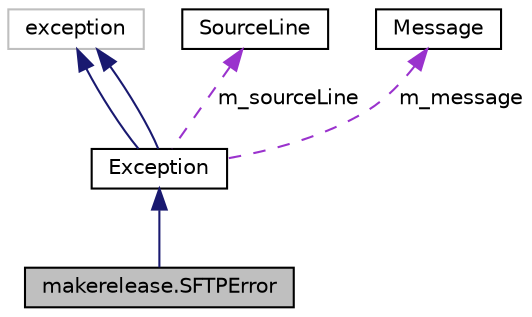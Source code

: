 digraph "makerelease.SFTPError"
{
  edge [fontname="Helvetica",fontsize="10",labelfontname="Helvetica",labelfontsize="10"];
  node [fontname="Helvetica",fontsize="10",shape=record];
  Node1 [label="makerelease.SFTPError",height=0.2,width=0.4,color="black", fillcolor="grey75", style="filled", fontcolor="black"];
  Node2 -> Node1 [dir="back",color="midnightblue",fontsize="10",style="solid",fontname="Helvetica"];
  Node2 [label="Exception",height=0.2,width=0.4,color="black", fillcolor="white", style="filled",URL="$class_exception.html",tooltip="Exceptions thrown by failed assertions.Exception is an exception that serves descriptive strings thro..."];
  Node3 -> Node2 [dir="back",color="midnightblue",fontsize="10",style="solid",fontname="Helvetica"];
  Node3 [label="exception",height=0.2,width=0.4,color="grey75", fillcolor="white", style="filled"];
  Node3 -> Node2 [dir="back",color="midnightblue",fontsize="10",style="solid",fontname="Helvetica"];
  Node4 -> Node2 [dir="back",color="darkorchid3",fontsize="10",style="dashed",label=" m_sourceLine" ,fontname="Helvetica"];
  Node4 [label="SourceLine",height=0.2,width=0.4,color="black", fillcolor="white", style="filled",URL="$class_source_line.html",tooltip="Represents a source line location.Used to capture the failure location in assertion. "];
  Node5 -> Node2 [dir="back",color="darkorchid3",fontsize="10",style="dashed",label=" m_message" ,fontname="Helvetica"];
  Node5 [label="Message",height=0.2,width=0.4,color="black", fillcolor="white", style="filled",URL="$class_message.html",tooltip="Message associated to an Exception.A message is composed of two items: "];
}
